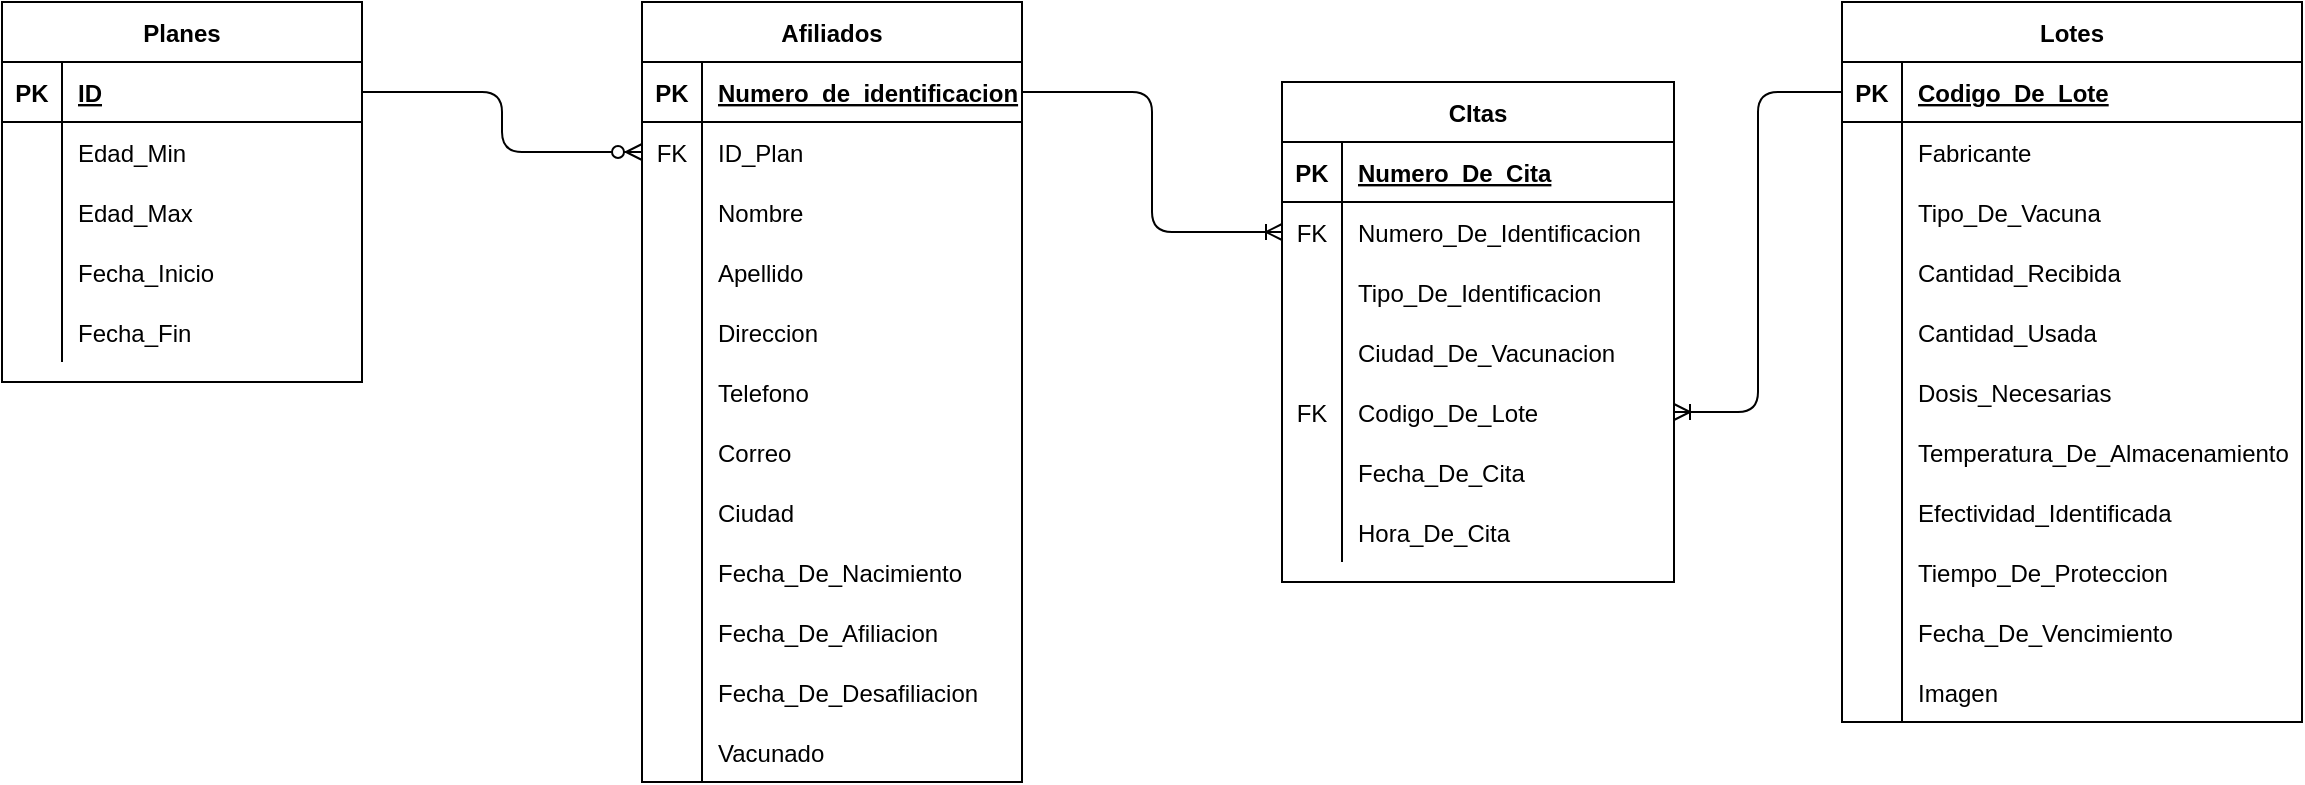 <mxfile version="14.6.6" type="github">
  <diagram id="zfHSrNJXoUK8VTvIvhBV" name="Page-1">
    <mxGraphModel dx="1240" dy="643" grid="1" gridSize="10" guides="1" tooltips="1" connect="1" arrows="1" fold="1" page="1" pageScale="1" pageWidth="1500" pageHeight="1169" math="0" shadow="0">
      <root>
        <mxCell id="0" />
        <mxCell id="1" parent="0" />
        <mxCell id="ut_fFFrPgf4Rdpo68wa0-1" value="Afiliados" style="shape=table;startSize=30;container=1;collapsible=1;childLayout=tableLayout;fixedRows=1;rowLines=0;fontStyle=1;align=center;resizeLast=1;" vertex="1" parent="1">
          <mxGeometry x="360" y="400" width="190" height="390" as="geometry" />
        </mxCell>
        <mxCell id="ut_fFFrPgf4Rdpo68wa0-2" value="" style="shape=partialRectangle;collapsible=0;dropTarget=0;pointerEvents=0;fillColor=none;top=0;left=0;bottom=1;right=0;points=[[0,0.5],[1,0.5]];portConstraint=eastwest;" vertex="1" parent="ut_fFFrPgf4Rdpo68wa0-1">
          <mxGeometry y="30" width="190" height="30" as="geometry" />
        </mxCell>
        <mxCell id="ut_fFFrPgf4Rdpo68wa0-3" value="PK" style="shape=partialRectangle;connectable=0;fillColor=none;top=0;left=0;bottom=0;right=0;fontStyle=1;overflow=hidden;" vertex="1" parent="ut_fFFrPgf4Rdpo68wa0-2">
          <mxGeometry width="30" height="30" as="geometry" />
        </mxCell>
        <mxCell id="ut_fFFrPgf4Rdpo68wa0-4" value="Numero_de_identificacion" style="shape=partialRectangle;connectable=0;fillColor=none;top=0;left=0;bottom=0;right=0;align=left;spacingLeft=6;fontStyle=5;overflow=hidden;" vertex="1" parent="ut_fFFrPgf4Rdpo68wa0-2">
          <mxGeometry x="30" width="160" height="30" as="geometry" />
        </mxCell>
        <mxCell id="ut_fFFrPgf4Rdpo68wa0-130" value="" style="shape=partialRectangle;collapsible=0;dropTarget=0;pointerEvents=0;fillColor=none;top=0;left=0;bottom=0;right=0;points=[[0,0.5],[1,0.5]];portConstraint=eastwest;" vertex="1" parent="ut_fFFrPgf4Rdpo68wa0-1">
          <mxGeometry y="60" width="190" height="30" as="geometry" />
        </mxCell>
        <mxCell id="ut_fFFrPgf4Rdpo68wa0-131" value="FK" style="shape=partialRectangle;connectable=0;fillColor=none;top=0;left=0;bottom=0;right=0;editable=1;overflow=hidden;" vertex="1" parent="ut_fFFrPgf4Rdpo68wa0-130">
          <mxGeometry width="30" height="30" as="geometry" />
        </mxCell>
        <mxCell id="ut_fFFrPgf4Rdpo68wa0-132" value="ID_Plan" style="shape=partialRectangle;connectable=0;fillColor=none;top=0;left=0;bottom=0;right=0;align=left;spacingLeft=6;overflow=hidden;" vertex="1" parent="ut_fFFrPgf4Rdpo68wa0-130">
          <mxGeometry x="30" width="160" height="30" as="geometry" />
        </mxCell>
        <mxCell id="ut_fFFrPgf4Rdpo68wa0-8" value="" style="shape=partialRectangle;collapsible=0;dropTarget=0;pointerEvents=0;fillColor=none;top=0;left=0;bottom=0;right=0;points=[[0,0.5],[1,0.5]];portConstraint=eastwest;" vertex="1" parent="ut_fFFrPgf4Rdpo68wa0-1">
          <mxGeometry y="90" width="190" height="30" as="geometry" />
        </mxCell>
        <mxCell id="ut_fFFrPgf4Rdpo68wa0-9" value="" style="shape=partialRectangle;connectable=0;fillColor=none;top=0;left=0;bottom=0;right=0;editable=1;overflow=hidden;" vertex="1" parent="ut_fFFrPgf4Rdpo68wa0-8">
          <mxGeometry width="30" height="30" as="geometry" />
        </mxCell>
        <mxCell id="ut_fFFrPgf4Rdpo68wa0-10" value="Nombre" style="shape=partialRectangle;connectable=0;fillColor=none;top=0;left=0;bottom=0;right=0;align=left;spacingLeft=6;overflow=hidden;" vertex="1" parent="ut_fFFrPgf4Rdpo68wa0-8">
          <mxGeometry x="30" width="160" height="30" as="geometry" />
        </mxCell>
        <mxCell id="ut_fFFrPgf4Rdpo68wa0-11" value="" style="shape=partialRectangle;collapsible=0;dropTarget=0;pointerEvents=0;fillColor=none;top=0;left=0;bottom=0;right=0;points=[[0,0.5],[1,0.5]];portConstraint=eastwest;" vertex="1" parent="ut_fFFrPgf4Rdpo68wa0-1">
          <mxGeometry y="120" width="190" height="30" as="geometry" />
        </mxCell>
        <mxCell id="ut_fFFrPgf4Rdpo68wa0-12" value="" style="shape=partialRectangle;connectable=0;fillColor=none;top=0;left=0;bottom=0;right=0;editable=1;overflow=hidden;" vertex="1" parent="ut_fFFrPgf4Rdpo68wa0-11">
          <mxGeometry width="30" height="30" as="geometry" />
        </mxCell>
        <mxCell id="ut_fFFrPgf4Rdpo68wa0-13" value="Apellido" style="shape=partialRectangle;connectable=0;fillColor=none;top=0;left=0;bottom=0;right=0;align=left;spacingLeft=6;overflow=hidden;" vertex="1" parent="ut_fFFrPgf4Rdpo68wa0-11">
          <mxGeometry x="30" width="160" height="30" as="geometry" />
        </mxCell>
        <mxCell id="ut_fFFrPgf4Rdpo68wa0-54" value="" style="shape=partialRectangle;collapsible=0;dropTarget=0;pointerEvents=0;fillColor=none;top=0;left=0;bottom=0;right=0;points=[[0,0.5],[1,0.5]];portConstraint=eastwest;" vertex="1" parent="ut_fFFrPgf4Rdpo68wa0-1">
          <mxGeometry y="150" width="190" height="30" as="geometry" />
        </mxCell>
        <mxCell id="ut_fFFrPgf4Rdpo68wa0-55" value="" style="shape=partialRectangle;connectable=0;fillColor=none;top=0;left=0;bottom=0;right=0;editable=1;overflow=hidden;" vertex="1" parent="ut_fFFrPgf4Rdpo68wa0-54">
          <mxGeometry width="30" height="30" as="geometry" />
        </mxCell>
        <mxCell id="ut_fFFrPgf4Rdpo68wa0-56" value="Direccion" style="shape=partialRectangle;connectable=0;fillColor=none;top=0;left=0;bottom=0;right=0;align=left;spacingLeft=6;overflow=hidden;" vertex="1" parent="ut_fFFrPgf4Rdpo68wa0-54">
          <mxGeometry x="30" width="160" height="30" as="geometry" />
        </mxCell>
        <mxCell id="ut_fFFrPgf4Rdpo68wa0-57" value="" style="shape=partialRectangle;collapsible=0;dropTarget=0;pointerEvents=0;fillColor=none;top=0;left=0;bottom=0;right=0;points=[[0,0.5],[1,0.5]];portConstraint=eastwest;" vertex="1" parent="ut_fFFrPgf4Rdpo68wa0-1">
          <mxGeometry y="180" width="190" height="30" as="geometry" />
        </mxCell>
        <mxCell id="ut_fFFrPgf4Rdpo68wa0-58" value="" style="shape=partialRectangle;connectable=0;fillColor=none;top=0;left=0;bottom=0;right=0;editable=1;overflow=hidden;" vertex="1" parent="ut_fFFrPgf4Rdpo68wa0-57">
          <mxGeometry width="30" height="30" as="geometry" />
        </mxCell>
        <mxCell id="ut_fFFrPgf4Rdpo68wa0-59" value="Telefono" style="shape=partialRectangle;connectable=0;fillColor=none;top=0;left=0;bottom=0;right=0;align=left;spacingLeft=6;overflow=hidden;" vertex="1" parent="ut_fFFrPgf4Rdpo68wa0-57">
          <mxGeometry x="30" width="160" height="30" as="geometry" />
        </mxCell>
        <mxCell id="ut_fFFrPgf4Rdpo68wa0-60" value="" style="shape=partialRectangle;collapsible=0;dropTarget=0;pointerEvents=0;fillColor=none;top=0;left=0;bottom=0;right=0;points=[[0,0.5],[1,0.5]];portConstraint=eastwest;" vertex="1" parent="ut_fFFrPgf4Rdpo68wa0-1">
          <mxGeometry y="210" width="190" height="30" as="geometry" />
        </mxCell>
        <mxCell id="ut_fFFrPgf4Rdpo68wa0-61" value="" style="shape=partialRectangle;connectable=0;fillColor=none;top=0;left=0;bottom=0;right=0;editable=1;overflow=hidden;" vertex="1" parent="ut_fFFrPgf4Rdpo68wa0-60">
          <mxGeometry width="30" height="30" as="geometry" />
        </mxCell>
        <mxCell id="ut_fFFrPgf4Rdpo68wa0-62" value="Correo" style="shape=partialRectangle;connectable=0;fillColor=none;top=0;left=0;bottom=0;right=0;align=left;spacingLeft=6;overflow=hidden;" vertex="1" parent="ut_fFFrPgf4Rdpo68wa0-60">
          <mxGeometry x="30" width="160" height="30" as="geometry" />
        </mxCell>
        <mxCell id="ut_fFFrPgf4Rdpo68wa0-63" value="" style="shape=partialRectangle;collapsible=0;dropTarget=0;pointerEvents=0;fillColor=none;top=0;left=0;bottom=0;right=0;points=[[0,0.5],[1,0.5]];portConstraint=eastwest;" vertex="1" parent="ut_fFFrPgf4Rdpo68wa0-1">
          <mxGeometry y="240" width="190" height="30" as="geometry" />
        </mxCell>
        <mxCell id="ut_fFFrPgf4Rdpo68wa0-64" value="" style="shape=partialRectangle;connectable=0;fillColor=none;top=0;left=0;bottom=0;right=0;editable=1;overflow=hidden;" vertex="1" parent="ut_fFFrPgf4Rdpo68wa0-63">
          <mxGeometry width="30" height="30" as="geometry" />
        </mxCell>
        <mxCell id="ut_fFFrPgf4Rdpo68wa0-65" value="Ciudad" style="shape=partialRectangle;connectable=0;fillColor=none;top=0;left=0;bottom=0;right=0;align=left;spacingLeft=6;overflow=hidden;" vertex="1" parent="ut_fFFrPgf4Rdpo68wa0-63">
          <mxGeometry x="30" width="160" height="30" as="geometry" />
        </mxCell>
        <mxCell id="ut_fFFrPgf4Rdpo68wa0-66" value="" style="shape=partialRectangle;collapsible=0;dropTarget=0;pointerEvents=0;fillColor=none;top=0;left=0;bottom=0;right=0;points=[[0,0.5],[1,0.5]];portConstraint=eastwest;" vertex="1" parent="ut_fFFrPgf4Rdpo68wa0-1">
          <mxGeometry y="270" width="190" height="30" as="geometry" />
        </mxCell>
        <mxCell id="ut_fFFrPgf4Rdpo68wa0-67" value="" style="shape=partialRectangle;connectable=0;fillColor=none;top=0;left=0;bottom=0;right=0;editable=1;overflow=hidden;" vertex="1" parent="ut_fFFrPgf4Rdpo68wa0-66">
          <mxGeometry width="30" height="30" as="geometry" />
        </mxCell>
        <mxCell id="ut_fFFrPgf4Rdpo68wa0-68" value="Fecha_De_Nacimiento" style="shape=partialRectangle;connectable=0;fillColor=none;top=0;left=0;bottom=0;right=0;align=left;spacingLeft=6;overflow=hidden;" vertex="1" parent="ut_fFFrPgf4Rdpo68wa0-66">
          <mxGeometry x="30" width="160" height="30" as="geometry" />
        </mxCell>
        <mxCell id="ut_fFFrPgf4Rdpo68wa0-69" value="" style="shape=partialRectangle;collapsible=0;dropTarget=0;pointerEvents=0;fillColor=none;top=0;left=0;bottom=0;right=0;points=[[0,0.5],[1,0.5]];portConstraint=eastwest;" vertex="1" parent="ut_fFFrPgf4Rdpo68wa0-1">
          <mxGeometry y="300" width="190" height="30" as="geometry" />
        </mxCell>
        <mxCell id="ut_fFFrPgf4Rdpo68wa0-70" value="" style="shape=partialRectangle;connectable=0;fillColor=none;top=0;left=0;bottom=0;right=0;editable=1;overflow=hidden;" vertex="1" parent="ut_fFFrPgf4Rdpo68wa0-69">
          <mxGeometry width="30" height="30" as="geometry" />
        </mxCell>
        <mxCell id="ut_fFFrPgf4Rdpo68wa0-71" value="Fecha_De_Afiliacion" style="shape=partialRectangle;connectable=0;fillColor=none;top=0;left=0;bottom=0;right=0;align=left;spacingLeft=6;overflow=hidden;" vertex="1" parent="ut_fFFrPgf4Rdpo68wa0-69">
          <mxGeometry x="30" width="160" height="30" as="geometry" />
        </mxCell>
        <mxCell id="ut_fFFrPgf4Rdpo68wa0-72" value="" style="shape=partialRectangle;collapsible=0;dropTarget=0;pointerEvents=0;fillColor=none;top=0;left=0;bottom=0;right=0;points=[[0,0.5],[1,0.5]];portConstraint=eastwest;" vertex="1" parent="ut_fFFrPgf4Rdpo68wa0-1">
          <mxGeometry y="330" width="190" height="30" as="geometry" />
        </mxCell>
        <mxCell id="ut_fFFrPgf4Rdpo68wa0-73" value="" style="shape=partialRectangle;connectable=0;fillColor=none;top=0;left=0;bottom=0;right=0;editable=1;overflow=hidden;" vertex="1" parent="ut_fFFrPgf4Rdpo68wa0-72">
          <mxGeometry width="30" height="30" as="geometry" />
        </mxCell>
        <mxCell id="ut_fFFrPgf4Rdpo68wa0-74" value="Fecha_De_Desafiliacion" style="shape=partialRectangle;connectable=0;fillColor=none;top=0;left=0;bottom=0;right=0;align=left;spacingLeft=6;overflow=hidden;" vertex="1" parent="ut_fFFrPgf4Rdpo68wa0-72">
          <mxGeometry x="30" width="160" height="30" as="geometry" />
        </mxCell>
        <mxCell id="ut_fFFrPgf4Rdpo68wa0-75" value="" style="shape=partialRectangle;collapsible=0;dropTarget=0;pointerEvents=0;fillColor=none;top=0;left=0;bottom=0;right=0;points=[[0,0.5],[1,0.5]];portConstraint=eastwest;" vertex="1" parent="ut_fFFrPgf4Rdpo68wa0-1">
          <mxGeometry y="360" width="190" height="30" as="geometry" />
        </mxCell>
        <mxCell id="ut_fFFrPgf4Rdpo68wa0-76" value="" style="shape=partialRectangle;connectable=0;fillColor=none;top=0;left=0;bottom=0;right=0;editable=1;overflow=hidden;" vertex="1" parent="ut_fFFrPgf4Rdpo68wa0-75">
          <mxGeometry width="30" height="30" as="geometry" />
        </mxCell>
        <mxCell id="ut_fFFrPgf4Rdpo68wa0-77" value="Vacunado" style="shape=partialRectangle;connectable=0;fillColor=none;top=0;left=0;bottom=0;right=0;align=left;spacingLeft=6;overflow=hidden;" vertex="1" parent="ut_fFFrPgf4Rdpo68wa0-75">
          <mxGeometry x="30" width="160" height="30" as="geometry" />
        </mxCell>
        <mxCell id="ut_fFFrPgf4Rdpo68wa0-14" value="Lotes" style="shape=table;startSize=30;container=1;collapsible=1;childLayout=tableLayout;fixedRows=1;rowLines=0;fontStyle=1;align=center;resizeLast=1;" vertex="1" parent="1">
          <mxGeometry x="960" y="400" width="230" height="360" as="geometry" />
        </mxCell>
        <mxCell id="ut_fFFrPgf4Rdpo68wa0-15" value="" style="shape=partialRectangle;collapsible=0;dropTarget=0;pointerEvents=0;fillColor=none;top=0;left=0;bottom=1;right=0;points=[[0,0.5],[1,0.5]];portConstraint=eastwest;" vertex="1" parent="ut_fFFrPgf4Rdpo68wa0-14">
          <mxGeometry y="30" width="230" height="30" as="geometry" />
        </mxCell>
        <mxCell id="ut_fFFrPgf4Rdpo68wa0-16" value="PK" style="shape=partialRectangle;connectable=0;fillColor=none;top=0;left=0;bottom=0;right=0;fontStyle=1;overflow=hidden;" vertex="1" parent="ut_fFFrPgf4Rdpo68wa0-15">
          <mxGeometry width="30" height="30" as="geometry" />
        </mxCell>
        <mxCell id="ut_fFFrPgf4Rdpo68wa0-17" value="Codigo_De_Lote" style="shape=partialRectangle;connectable=0;fillColor=none;top=0;left=0;bottom=0;right=0;align=left;spacingLeft=6;fontStyle=5;overflow=hidden;" vertex="1" parent="ut_fFFrPgf4Rdpo68wa0-15">
          <mxGeometry x="30" width="200" height="30" as="geometry" />
        </mxCell>
        <mxCell id="ut_fFFrPgf4Rdpo68wa0-18" value="" style="shape=partialRectangle;collapsible=0;dropTarget=0;pointerEvents=0;fillColor=none;top=0;left=0;bottom=0;right=0;points=[[0,0.5],[1,0.5]];portConstraint=eastwest;" vertex="1" parent="ut_fFFrPgf4Rdpo68wa0-14">
          <mxGeometry y="60" width="230" height="30" as="geometry" />
        </mxCell>
        <mxCell id="ut_fFFrPgf4Rdpo68wa0-19" value="" style="shape=partialRectangle;connectable=0;fillColor=none;top=0;left=0;bottom=0;right=0;editable=1;overflow=hidden;" vertex="1" parent="ut_fFFrPgf4Rdpo68wa0-18">
          <mxGeometry width="30" height="30" as="geometry" />
        </mxCell>
        <mxCell id="ut_fFFrPgf4Rdpo68wa0-20" value="Fabricante" style="shape=partialRectangle;connectable=0;fillColor=none;top=0;left=0;bottom=0;right=0;align=left;spacingLeft=6;overflow=hidden;" vertex="1" parent="ut_fFFrPgf4Rdpo68wa0-18">
          <mxGeometry x="30" width="200" height="30" as="geometry" />
        </mxCell>
        <mxCell id="ut_fFFrPgf4Rdpo68wa0-21" value="" style="shape=partialRectangle;collapsible=0;dropTarget=0;pointerEvents=0;fillColor=none;top=0;left=0;bottom=0;right=0;points=[[0,0.5],[1,0.5]];portConstraint=eastwest;" vertex="1" parent="ut_fFFrPgf4Rdpo68wa0-14">
          <mxGeometry y="90" width="230" height="30" as="geometry" />
        </mxCell>
        <mxCell id="ut_fFFrPgf4Rdpo68wa0-22" value="" style="shape=partialRectangle;connectable=0;fillColor=none;top=0;left=0;bottom=0;right=0;editable=1;overflow=hidden;" vertex="1" parent="ut_fFFrPgf4Rdpo68wa0-21">
          <mxGeometry width="30" height="30" as="geometry" />
        </mxCell>
        <mxCell id="ut_fFFrPgf4Rdpo68wa0-23" value="Tipo_De_Vacuna" style="shape=partialRectangle;connectable=0;fillColor=none;top=0;left=0;bottom=0;right=0;align=left;spacingLeft=6;overflow=hidden;" vertex="1" parent="ut_fFFrPgf4Rdpo68wa0-21">
          <mxGeometry x="30" width="200" height="30" as="geometry" />
        </mxCell>
        <mxCell id="ut_fFFrPgf4Rdpo68wa0-24" value="" style="shape=partialRectangle;collapsible=0;dropTarget=0;pointerEvents=0;fillColor=none;top=0;left=0;bottom=0;right=0;points=[[0,0.5],[1,0.5]];portConstraint=eastwest;" vertex="1" parent="ut_fFFrPgf4Rdpo68wa0-14">
          <mxGeometry y="120" width="230" height="30" as="geometry" />
        </mxCell>
        <mxCell id="ut_fFFrPgf4Rdpo68wa0-25" value="" style="shape=partialRectangle;connectable=0;fillColor=none;top=0;left=0;bottom=0;right=0;editable=1;overflow=hidden;" vertex="1" parent="ut_fFFrPgf4Rdpo68wa0-24">
          <mxGeometry width="30" height="30" as="geometry" />
        </mxCell>
        <mxCell id="ut_fFFrPgf4Rdpo68wa0-26" value="Cantidad_Recibida" style="shape=partialRectangle;connectable=0;fillColor=none;top=0;left=0;bottom=0;right=0;align=left;spacingLeft=6;overflow=hidden;" vertex="1" parent="ut_fFFrPgf4Rdpo68wa0-24">
          <mxGeometry x="30" width="200" height="30" as="geometry" />
        </mxCell>
        <mxCell id="ut_fFFrPgf4Rdpo68wa0-81" value="" style="shape=partialRectangle;collapsible=0;dropTarget=0;pointerEvents=0;fillColor=none;top=0;left=0;bottom=0;right=0;points=[[0,0.5],[1,0.5]];portConstraint=eastwest;" vertex="1" parent="ut_fFFrPgf4Rdpo68wa0-14">
          <mxGeometry y="150" width="230" height="30" as="geometry" />
        </mxCell>
        <mxCell id="ut_fFFrPgf4Rdpo68wa0-82" value="" style="shape=partialRectangle;connectable=0;fillColor=none;top=0;left=0;bottom=0;right=0;editable=1;overflow=hidden;" vertex="1" parent="ut_fFFrPgf4Rdpo68wa0-81">
          <mxGeometry width="30" height="30" as="geometry" />
        </mxCell>
        <mxCell id="ut_fFFrPgf4Rdpo68wa0-83" value="Cantidad_Usada" style="shape=partialRectangle;connectable=0;fillColor=none;top=0;left=0;bottom=0;right=0;align=left;spacingLeft=6;overflow=hidden;" vertex="1" parent="ut_fFFrPgf4Rdpo68wa0-81">
          <mxGeometry x="30" width="200" height="30" as="geometry" />
        </mxCell>
        <mxCell id="ut_fFFrPgf4Rdpo68wa0-84" value="" style="shape=partialRectangle;collapsible=0;dropTarget=0;pointerEvents=0;fillColor=none;top=0;left=0;bottom=0;right=0;points=[[0,0.5],[1,0.5]];portConstraint=eastwest;" vertex="1" parent="ut_fFFrPgf4Rdpo68wa0-14">
          <mxGeometry y="180" width="230" height="30" as="geometry" />
        </mxCell>
        <mxCell id="ut_fFFrPgf4Rdpo68wa0-85" value="" style="shape=partialRectangle;connectable=0;fillColor=none;top=0;left=0;bottom=0;right=0;editable=1;overflow=hidden;" vertex="1" parent="ut_fFFrPgf4Rdpo68wa0-84">
          <mxGeometry width="30" height="30" as="geometry" />
        </mxCell>
        <mxCell id="ut_fFFrPgf4Rdpo68wa0-86" value="Dosis_Necesarias" style="shape=partialRectangle;connectable=0;fillColor=none;top=0;left=0;bottom=0;right=0;align=left;spacingLeft=6;overflow=hidden;" vertex="1" parent="ut_fFFrPgf4Rdpo68wa0-84">
          <mxGeometry x="30" width="200" height="30" as="geometry" />
        </mxCell>
        <mxCell id="ut_fFFrPgf4Rdpo68wa0-87" value="" style="shape=partialRectangle;collapsible=0;dropTarget=0;pointerEvents=0;fillColor=none;top=0;left=0;bottom=0;right=0;points=[[0,0.5],[1,0.5]];portConstraint=eastwest;" vertex="1" parent="ut_fFFrPgf4Rdpo68wa0-14">
          <mxGeometry y="210" width="230" height="30" as="geometry" />
        </mxCell>
        <mxCell id="ut_fFFrPgf4Rdpo68wa0-88" value="" style="shape=partialRectangle;connectable=0;fillColor=none;top=0;left=0;bottom=0;right=0;editable=1;overflow=hidden;" vertex="1" parent="ut_fFFrPgf4Rdpo68wa0-87">
          <mxGeometry width="30" height="30" as="geometry" />
        </mxCell>
        <mxCell id="ut_fFFrPgf4Rdpo68wa0-89" value="Temperatura_De_Almacenamiento" style="shape=partialRectangle;connectable=0;fillColor=none;top=0;left=0;bottom=0;right=0;align=left;spacingLeft=6;overflow=hidden;" vertex="1" parent="ut_fFFrPgf4Rdpo68wa0-87">
          <mxGeometry x="30" width="200" height="30" as="geometry" />
        </mxCell>
        <mxCell id="ut_fFFrPgf4Rdpo68wa0-115" value="" style="shape=partialRectangle;collapsible=0;dropTarget=0;pointerEvents=0;fillColor=none;top=0;left=0;bottom=0;right=0;points=[[0,0.5],[1,0.5]];portConstraint=eastwest;" vertex="1" parent="ut_fFFrPgf4Rdpo68wa0-14">
          <mxGeometry y="240" width="230" height="30" as="geometry" />
        </mxCell>
        <mxCell id="ut_fFFrPgf4Rdpo68wa0-116" value="" style="shape=partialRectangle;connectable=0;fillColor=none;top=0;left=0;bottom=0;right=0;editable=1;overflow=hidden;" vertex="1" parent="ut_fFFrPgf4Rdpo68wa0-115">
          <mxGeometry width="30" height="30" as="geometry" />
        </mxCell>
        <mxCell id="ut_fFFrPgf4Rdpo68wa0-117" value="Efectividad_Identificada" style="shape=partialRectangle;connectable=0;fillColor=none;top=0;left=0;bottom=0;right=0;align=left;spacingLeft=6;overflow=hidden;" vertex="1" parent="ut_fFFrPgf4Rdpo68wa0-115">
          <mxGeometry x="30" width="200" height="30" as="geometry" />
        </mxCell>
        <mxCell id="ut_fFFrPgf4Rdpo68wa0-118" value="" style="shape=partialRectangle;collapsible=0;dropTarget=0;pointerEvents=0;fillColor=none;top=0;left=0;bottom=0;right=0;points=[[0,0.5],[1,0.5]];portConstraint=eastwest;" vertex="1" parent="ut_fFFrPgf4Rdpo68wa0-14">
          <mxGeometry y="270" width="230" height="30" as="geometry" />
        </mxCell>
        <mxCell id="ut_fFFrPgf4Rdpo68wa0-119" value="" style="shape=partialRectangle;connectable=0;fillColor=none;top=0;left=0;bottom=0;right=0;editable=1;overflow=hidden;" vertex="1" parent="ut_fFFrPgf4Rdpo68wa0-118">
          <mxGeometry width="30" height="30" as="geometry" />
        </mxCell>
        <mxCell id="ut_fFFrPgf4Rdpo68wa0-120" value="Tiempo_De_Proteccion" style="shape=partialRectangle;connectable=0;fillColor=none;top=0;left=0;bottom=0;right=0;align=left;spacingLeft=6;overflow=hidden;" vertex="1" parent="ut_fFFrPgf4Rdpo68wa0-118">
          <mxGeometry x="30" width="200" height="30" as="geometry" />
        </mxCell>
        <mxCell id="ut_fFFrPgf4Rdpo68wa0-121" value="" style="shape=partialRectangle;collapsible=0;dropTarget=0;pointerEvents=0;fillColor=none;top=0;left=0;bottom=0;right=0;points=[[0,0.5],[1,0.5]];portConstraint=eastwest;" vertex="1" parent="ut_fFFrPgf4Rdpo68wa0-14">
          <mxGeometry y="300" width="230" height="30" as="geometry" />
        </mxCell>
        <mxCell id="ut_fFFrPgf4Rdpo68wa0-122" value="" style="shape=partialRectangle;connectable=0;fillColor=none;top=0;left=0;bottom=0;right=0;editable=1;overflow=hidden;" vertex="1" parent="ut_fFFrPgf4Rdpo68wa0-121">
          <mxGeometry width="30" height="30" as="geometry" />
        </mxCell>
        <mxCell id="ut_fFFrPgf4Rdpo68wa0-123" value="Fecha_De_Vencimiento" style="shape=partialRectangle;connectable=0;fillColor=none;top=0;left=0;bottom=0;right=0;align=left;spacingLeft=6;overflow=hidden;" vertex="1" parent="ut_fFFrPgf4Rdpo68wa0-121">
          <mxGeometry x="30" width="200" height="30" as="geometry" />
        </mxCell>
        <mxCell id="ut_fFFrPgf4Rdpo68wa0-124" value="" style="shape=partialRectangle;collapsible=0;dropTarget=0;pointerEvents=0;fillColor=none;top=0;left=0;bottom=0;right=0;points=[[0,0.5],[1,0.5]];portConstraint=eastwest;" vertex="1" parent="ut_fFFrPgf4Rdpo68wa0-14">
          <mxGeometry y="330" width="230" height="30" as="geometry" />
        </mxCell>
        <mxCell id="ut_fFFrPgf4Rdpo68wa0-125" value="" style="shape=partialRectangle;connectable=0;fillColor=none;top=0;left=0;bottom=0;right=0;editable=1;overflow=hidden;" vertex="1" parent="ut_fFFrPgf4Rdpo68wa0-124">
          <mxGeometry width="30" height="30" as="geometry" />
        </mxCell>
        <mxCell id="ut_fFFrPgf4Rdpo68wa0-126" value="Imagen" style="shape=partialRectangle;connectable=0;fillColor=none;top=0;left=0;bottom=0;right=0;align=left;spacingLeft=6;overflow=hidden;" vertex="1" parent="ut_fFFrPgf4Rdpo68wa0-124">
          <mxGeometry x="30" width="200" height="30" as="geometry" />
        </mxCell>
        <mxCell id="ut_fFFrPgf4Rdpo68wa0-28" value="Planes" style="shape=table;startSize=30;container=1;collapsible=1;childLayout=tableLayout;fixedRows=1;rowLines=0;fontStyle=1;align=center;resizeLast=1;" vertex="1" parent="1">
          <mxGeometry x="40" y="400" width="180" height="190" as="geometry" />
        </mxCell>
        <mxCell id="ut_fFFrPgf4Rdpo68wa0-29" value="" style="shape=partialRectangle;collapsible=0;dropTarget=0;pointerEvents=0;fillColor=none;top=0;left=0;bottom=1;right=0;points=[[0,0.5],[1,0.5]];portConstraint=eastwest;" vertex="1" parent="ut_fFFrPgf4Rdpo68wa0-28">
          <mxGeometry y="30" width="180" height="30" as="geometry" />
        </mxCell>
        <mxCell id="ut_fFFrPgf4Rdpo68wa0-30" value="PK" style="shape=partialRectangle;connectable=0;fillColor=none;top=0;left=0;bottom=0;right=0;fontStyle=1;overflow=hidden;" vertex="1" parent="ut_fFFrPgf4Rdpo68wa0-29">
          <mxGeometry width="30" height="30" as="geometry" />
        </mxCell>
        <mxCell id="ut_fFFrPgf4Rdpo68wa0-31" value="ID" style="shape=partialRectangle;connectable=0;fillColor=none;top=0;left=0;bottom=0;right=0;align=left;spacingLeft=6;fontStyle=5;overflow=hidden;" vertex="1" parent="ut_fFFrPgf4Rdpo68wa0-29">
          <mxGeometry x="30" width="150" height="30" as="geometry" />
        </mxCell>
        <mxCell id="ut_fFFrPgf4Rdpo68wa0-32" value="" style="shape=partialRectangle;collapsible=0;dropTarget=0;pointerEvents=0;fillColor=none;top=0;left=0;bottom=0;right=0;points=[[0,0.5],[1,0.5]];portConstraint=eastwest;" vertex="1" parent="ut_fFFrPgf4Rdpo68wa0-28">
          <mxGeometry y="60" width="180" height="30" as="geometry" />
        </mxCell>
        <mxCell id="ut_fFFrPgf4Rdpo68wa0-33" value="" style="shape=partialRectangle;connectable=0;fillColor=none;top=0;left=0;bottom=0;right=0;editable=1;overflow=hidden;" vertex="1" parent="ut_fFFrPgf4Rdpo68wa0-32">
          <mxGeometry width="30" height="30" as="geometry" />
        </mxCell>
        <mxCell id="ut_fFFrPgf4Rdpo68wa0-34" value="Edad_Min" style="shape=partialRectangle;connectable=0;fillColor=none;top=0;left=0;bottom=0;right=0;align=left;spacingLeft=6;overflow=hidden;" vertex="1" parent="ut_fFFrPgf4Rdpo68wa0-32">
          <mxGeometry x="30" width="150" height="30" as="geometry" />
        </mxCell>
        <mxCell id="ut_fFFrPgf4Rdpo68wa0-35" value="" style="shape=partialRectangle;collapsible=0;dropTarget=0;pointerEvents=0;fillColor=none;top=0;left=0;bottom=0;right=0;points=[[0,0.5],[1,0.5]];portConstraint=eastwest;" vertex="1" parent="ut_fFFrPgf4Rdpo68wa0-28">
          <mxGeometry y="90" width="180" height="30" as="geometry" />
        </mxCell>
        <mxCell id="ut_fFFrPgf4Rdpo68wa0-36" value="" style="shape=partialRectangle;connectable=0;fillColor=none;top=0;left=0;bottom=0;right=0;editable=1;overflow=hidden;" vertex="1" parent="ut_fFFrPgf4Rdpo68wa0-35">
          <mxGeometry width="30" height="30" as="geometry" />
        </mxCell>
        <mxCell id="ut_fFFrPgf4Rdpo68wa0-37" value="Edad_Max" style="shape=partialRectangle;connectable=0;fillColor=none;top=0;left=0;bottom=0;right=0;align=left;spacingLeft=6;overflow=hidden;" vertex="1" parent="ut_fFFrPgf4Rdpo68wa0-35">
          <mxGeometry x="30" width="150" height="30" as="geometry" />
        </mxCell>
        <mxCell id="ut_fFFrPgf4Rdpo68wa0-38" value="" style="shape=partialRectangle;collapsible=0;dropTarget=0;pointerEvents=0;fillColor=none;top=0;left=0;bottom=0;right=0;points=[[0,0.5],[1,0.5]];portConstraint=eastwest;" vertex="1" parent="ut_fFFrPgf4Rdpo68wa0-28">
          <mxGeometry y="120" width="180" height="30" as="geometry" />
        </mxCell>
        <mxCell id="ut_fFFrPgf4Rdpo68wa0-39" value="" style="shape=partialRectangle;connectable=0;fillColor=none;top=0;left=0;bottom=0;right=0;editable=1;overflow=hidden;" vertex="1" parent="ut_fFFrPgf4Rdpo68wa0-38">
          <mxGeometry width="30" height="30" as="geometry" />
        </mxCell>
        <mxCell id="ut_fFFrPgf4Rdpo68wa0-40" value="Fecha_Inicio" style="shape=partialRectangle;connectable=0;fillColor=none;top=0;left=0;bottom=0;right=0;align=left;spacingLeft=6;overflow=hidden;" vertex="1" parent="ut_fFFrPgf4Rdpo68wa0-38">
          <mxGeometry x="30" width="150" height="30" as="geometry" />
        </mxCell>
        <mxCell id="ut_fFFrPgf4Rdpo68wa0-127" value="" style="shape=partialRectangle;collapsible=0;dropTarget=0;pointerEvents=0;fillColor=none;top=0;left=0;bottom=0;right=0;points=[[0,0.5],[1,0.5]];portConstraint=eastwest;" vertex="1" parent="ut_fFFrPgf4Rdpo68wa0-28">
          <mxGeometry y="150" width="180" height="30" as="geometry" />
        </mxCell>
        <mxCell id="ut_fFFrPgf4Rdpo68wa0-128" value="" style="shape=partialRectangle;connectable=0;fillColor=none;top=0;left=0;bottom=0;right=0;editable=1;overflow=hidden;" vertex="1" parent="ut_fFFrPgf4Rdpo68wa0-127">
          <mxGeometry width="30" height="30" as="geometry" />
        </mxCell>
        <mxCell id="ut_fFFrPgf4Rdpo68wa0-129" value="Fecha_Fin" style="shape=partialRectangle;connectable=0;fillColor=none;top=0;left=0;bottom=0;right=0;align=left;spacingLeft=6;overflow=hidden;" vertex="1" parent="ut_fFFrPgf4Rdpo68wa0-127">
          <mxGeometry x="30" width="150" height="30" as="geometry" />
        </mxCell>
        <mxCell id="ut_fFFrPgf4Rdpo68wa0-41" value="CItas" style="shape=table;startSize=30;container=1;collapsible=1;childLayout=tableLayout;fixedRows=1;rowLines=0;fontStyle=1;align=center;resizeLast=1;" vertex="1" parent="1">
          <mxGeometry x="680" y="440" width="196" height="250" as="geometry" />
        </mxCell>
        <mxCell id="ut_fFFrPgf4Rdpo68wa0-42" value="" style="shape=partialRectangle;collapsible=0;dropTarget=0;pointerEvents=0;fillColor=none;top=0;left=0;bottom=1;right=0;points=[[0,0.5],[1,0.5]];portConstraint=eastwest;" vertex="1" parent="ut_fFFrPgf4Rdpo68wa0-41">
          <mxGeometry y="30" width="196" height="30" as="geometry" />
        </mxCell>
        <mxCell id="ut_fFFrPgf4Rdpo68wa0-43" value="PK" style="shape=partialRectangle;connectable=0;fillColor=none;top=0;left=0;bottom=0;right=0;fontStyle=1;overflow=hidden;" vertex="1" parent="ut_fFFrPgf4Rdpo68wa0-42">
          <mxGeometry width="30" height="30" as="geometry" />
        </mxCell>
        <mxCell id="ut_fFFrPgf4Rdpo68wa0-44" value="Numero_De_Cita" style="shape=partialRectangle;connectable=0;fillColor=none;top=0;left=0;bottom=0;right=0;align=left;spacingLeft=6;fontStyle=5;overflow=hidden;" vertex="1" parent="ut_fFFrPgf4Rdpo68wa0-42">
          <mxGeometry x="30" width="166" height="30" as="geometry" />
        </mxCell>
        <mxCell id="ut_fFFrPgf4Rdpo68wa0-45" value="" style="shape=partialRectangle;collapsible=0;dropTarget=0;pointerEvents=0;fillColor=none;top=0;left=0;bottom=0;right=0;points=[[0,0.5],[1,0.5]];portConstraint=eastwest;" vertex="1" parent="ut_fFFrPgf4Rdpo68wa0-41">
          <mxGeometry y="60" width="196" height="30" as="geometry" />
        </mxCell>
        <mxCell id="ut_fFFrPgf4Rdpo68wa0-46" value="FK" style="shape=partialRectangle;connectable=0;fillColor=none;top=0;left=0;bottom=0;right=0;editable=1;overflow=hidden;" vertex="1" parent="ut_fFFrPgf4Rdpo68wa0-45">
          <mxGeometry width="30" height="30" as="geometry" />
        </mxCell>
        <mxCell id="ut_fFFrPgf4Rdpo68wa0-47" value="Numero_De_Identificacion" style="shape=partialRectangle;connectable=0;fillColor=none;top=0;left=0;bottom=0;right=0;align=left;spacingLeft=6;overflow=hidden;" vertex="1" parent="ut_fFFrPgf4Rdpo68wa0-45">
          <mxGeometry x="30" width="166" height="30" as="geometry" />
        </mxCell>
        <mxCell id="ut_fFFrPgf4Rdpo68wa0-48" value="" style="shape=partialRectangle;collapsible=0;dropTarget=0;pointerEvents=0;fillColor=none;top=0;left=0;bottom=0;right=0;points=[[0,0.5],[1,0.5]];portConstraint=eastwest;" vertex="1" parent="ut_fFFrPgf4Rdpo68wa0-41">
          <mxGeometry y="90" width="196" height="30" as="geometry" />
        </mxCell>
        <mxCell id="ut_fFFrPgf4Rdpo68wa0-49" value="" style="shape=partialRectangle;connectable=0;fillColor=none;top=0;left=0;bottom=0;right=0;editable=1;overflow=hidden;" vertex="1" parent="ut_fFFrPgf4Rdpo68wa0-48">
          <mxGeometry width="30" height="30" as="geometry" />
        </mxCell>
        <mxCell id="ut_fFFrPgf4Rdpo68wa0-50" value="Tipo_De_Identificacion" style="shape=partialRectangle;connectable=0;fillColor=none;top=0;left=0;bottom=0;right=0;align=left;spacingLeft=6;overflow=hidden;" vertex="1" parent="ut_fFFrPgf4Rdpo68wa0-48">
          <mxGeometry x="30" width="166" height="30" as="geometry" />
        </mxCell>
        <mxCell id="ut_fFFrPgf4Rdpo68wa0-51" value="" style="shape=partialRectangle;collapsible=0;dropTarget=0;pointerEvents=0;fillColor=none;top=0;left=0;bottom=0;right=0;points=[[0,0.5],[1,0.5]];portConstraint=eastwest;" vertex="1" parent="ut_fFFrPgf4Rdpo68wa0-41">
          <mxGeometry y="120" width="196" height="30" as="geometry" />
        </mxCell>
        <mxCell id="ut_fFFrPgf4Rdpo68wa0-52" value="" style="shape=partialRectangle;connectable=0;fillColor=none;top=0;left=0;bottom=0;right=0;editable=1;overflow=hidden;" vertex="1" parent="ut_fFFrPgf4Rdpo68wa0-51">
          <mxGeometry width="30" height="30" as="geometry" />
        </mxCell>
        <mxCell id="ut_fFFrPgf4Rdpo68wa0-53" value="Ciudad_De_Vacunacion" style="shape=partialRectangle;connectable=0;fillColor=none;top=0;left=0;bottom=0;right=0;align=left;spacingLeft=6;overflow=hidden;" vertex="1" parent="ut_fFFrPgf4Rdpo68wa0-51">
          <mxGeometry x="30" width="166" height="30" as="geometry" />
        </mxCell>
        <mxCell id="ut_fFFrPgf4Rdpo68wa0-156" value="" style="shape=partialRectangle;collapsible=0;dropTarget=0;pointerEvents=0;fillColor=none;top=0;left=0;bottom=0;right=0;points=[[0,0.5],[1,0.5]];portConstraint=eastwest;" vertex="1" parent="ut_fFFrPgf4Rdpo68wa0-41">
          <mxGeometry y="150" width="196" height="30" as="geometry" />
        </mxCell>
        <mxCell id="ut_fFFrPgf4Rdpo68wa0-157" value="FK" style="shape=partialRectangle;connectable=0;fillColor=none;top=0;left=0;bottom=0;right=0;editable=1;overflow=hidden;" vertex="1" parent="ut_fFFrPgf4Rdpo68wa0-156">
          <mxGeometry width="30" height="30" as="geometry" />
        </mxCell>
        <mxCell id="ut_fFFrPgf4Rdpo68wa0-158" value="Codigo_De_Lote" style="shape=partialRectangle;connectable=0;fillColor=none;top=0;left=0;bottom=0;right=0;align=left;spacingLeft=6;overflow=hidden;" vertex="1" parent="ut_fFFrPgf4Rdpo68wa0-156">
          <mxGeometry x="30" width="166" height="30" as="geometry" />
        </mxCell>
        <mxCell id="ut_fFFrPgf4Rdpo68wa0-159" value="" style="shape=partialRectangle;collapsible=0;dropTarget=0;pointerEvents=0;fillColor=none;top=0;left=0;bottom=0;right=0;points=[[0,0.5],[1,0.5]];portConstraint=eastwest;" vertex="1" parent="ut_fFFrPgf4Rdpo68wa0-41">
          <mxGeometry y="180" width="196" height="30" as="geometry" />
        </mxCell>
        <mxCell id="ut_fFFrPgf4Rdpo68wa0-160" value="" style="shape=partialRectangle;connectable=0;fillColor=none;top=0;left=0;bottom=0;right=0;editable=1;overflow=hidden;" vertex="1" parent="ut_fFFrPgf4Rdpo68wa0-159">
          <mxGeometry width="30" height="30" as="geometry" />
        </mxCell>
        <mxCell id="ut_fFFrPgf4Rdpo68wa0-161" value="Fecha_De_Cita" style="shape=partialRectangle;connectable=0;fillColor=none;top=0;left=0;bottom=0;right=0;align=left;spacingLeft=6;overflow=hidden;" vertex="1" parent="ut_fFFrPgf4Rdpo68wa0-159">
          <mxGeometry x="30" width="166" height="30" as="geometry" />
        </mxCell>
        <mxCell id="ut_fFFrPgf4Rdpo68wa0-162" value="" style="shape=partialRectangle;collapsible=0;dropTarget=0;pointerEvents=0;fillColor=none;top=0;left=0;bottom=0;right=0;points=[[0,0.5],[1,0.5]];portConstraint=eastwest;" vertex="1" parent="ut_fFFrPgf4Rdpo68wa0-41">
          <mxGeometry y="210" width="196" height="30" as="geometry" />
        </mxCell>
        <mxCell id="ut_fFFrPgf4Rdpo68wa0-163" value="" style="shape=partialRectangle;connectable=0;fillColor=none;top=0;left=0;bottom=0;right=0;editable=1;overflow=hidden;" vertex="1" parent="ut_fFFrPgf4Rdpo68wa0-162">
          <mxGeometry width="30" height="30" as="geometry" />
        </mxCell>
        <mxCell id="ut_fFFrPgf4Rdpo68wa0-164" value="Hora_De_Cita" style="shape=partialRectangle;connectable=0;fillColor=none;top=0;left=0;bottom=0;right=0;align=left;spacingLeft=6;overflow=hidden;" vertex="1" parent="ut_fFFrPgf4Rdpo68wa0-162">
          <mxGeometry x="30" width="166" height="30" as="geometry" />
        </mxCell>
        <mxCell id="ut_fFFrPgf4Rdpo68wa0-167" value="" style="edgeStyle=orthogonalEdgeStyle;fontSize=12;html=1;endArrow=ERoneToMany;fontColor=#000000;exitX=1;exitY=0.5;exitDx=0;exitDy=0;entryX=0;entryY=0.5;entryDx=0;entryDy=0;" edge="1" parent="1" source="ut_fFFrPgf4Rdpo68wa0-2" target="ut_fFFrPgf4Rdpo68wa0-45">
          <mxGeometry width="100" height="100" relative="1" as="geometry">
            <mxPoint x="630" y="600" as="sourcePoint" />
            <mxPoint x="730" y="500" as="targetPoint" />
          </mxGeometry>
        </mxCell>
        <mxCell id="ut_fFFrPgf4Rdpo68wa0-169" value="" style="edgeStyle=orthogonalEdgeStyle;fontSize=12;html=1;endArrow=ERoneToMany;fontColor=#000000;entryX=1;entryY=0.5;entryDx=0;entryDy=0;exitX=0;exitY=0.5;exitDx=0;exitDy=0;" edge="1" parent="1" source="ut_fFFrPgf4Rdpo68wa0-15" target="ut_fFFrPgf4Rdpo68wa0-156">
          <mxGeometry width="100" height="100" relative="1" as="geometry">
            <mxPoint x="750" y="600" as="sourcePoint" />
            <mxPoint x="850" y="500" as="targetPoint" />
          </mxGeometry>
        </mxCell>
        <mxCell id="ut_fFFrPgf4Rdpo68wa0-170" value="" style="edgeStyle=orthogonalEdgeStyle;fontSize=12;html=1;endArrow=ERzeroToMany;endFill=1;fontColor=#000000;entryX=0;entryY=0.5;entryDx=0;entryDy=0;" edge="1" parent="1" source="ut_fFFrPgf4Rdpo68wa0-29" target="ut_fFFrPgf4Rdpo68wa0-130">
          <mxGeometry width="100" height="100" relative="1" as="geometry">
            <mxPoint x="650" y="490" as="sourcePoint" />
            <mxPoint x="360" y="445" as="targetPoint" />
          </mxGeometry>
        </mxCell>
      </root>
    </mxGraphModel>
  </diagram>
</mxfile>
